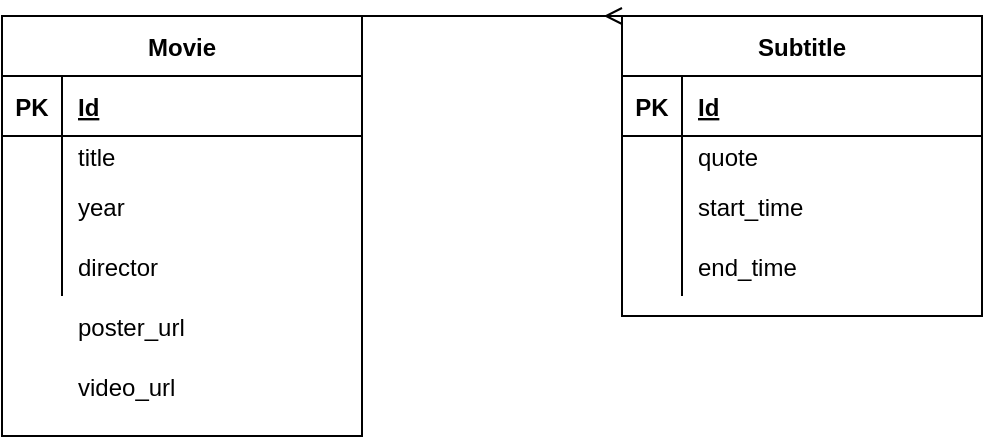 <mxfile version="14.6.1" type="device"><diagram id="YhMKdQ81VQxL6sEwkCYc" name="Page-1"><mxGraphModel dx="931" dy="709" grid="1" gridSize="10" guides="1" tooltips="1" connect="1" arrows="1" fold="1" page="1" pageScale="1" pageWidth="827" pageHeight="1169" math="0" shadow="0"><root><mxCell id="0"/><mxCell id="1" parent="0"/><mxCell id="7RITJj2fP0vJ0JKTpPGy-27" style="edgeStyle=orthogonalEdgeStyle;rounded=0;orthogonalLoop=1;jettySize=auto;html=1;exitX=1;exitY=0;exitDx=0;exitDy=0;entryX=0;entryY=0;entryDx=0;entryDy=0;startArrow=none;startFill=0;endArrow=ERmany;endFill=0;" parent="1" source="7RITJj2fP0vJ0JKTpPGy-1" target="7RITJj2fP0vJ0JKTpPGy-14" edge="1"><mxGeometry relative="1" as="geometry"><Array as="points"><mxPoint x="350" y="200"/><mxPoint x="350" y="200"/></Array></mxGeometry></mxCell><mxCell id="7RITJj2fP0vJ0JKTpPGy-1" value="Movie" style="shape=table;startSize=30;container=1;collapsible=1;childLayout=tableLayout;fixedRows=1;rowLines=0;fontStyle=1;align=center;resizeLast=1;" parent="1" vertex="1"><mxGeometry x="110" y="200" width="180" height="210" as="geometry"/></mxCell><mxCell id="7RITJj2fP0vJ0JKTpPGy-2" value="" style="shape=partialRectangle;collapsible=0;dropTarget=0;pointerEvents=0;fillColor=none;top=0;left=0;bottom=1;right=0;points=[[0,0.5],[1,0.5]];portConstraint=eastwest;" parent="7RITJj2fP0vJ0JKTpPGy-1" vertex="1"><mxGeometry y="30" width="180" height="30" as="geometry"/></mxCell><mxCell id="7RITJj2fP0vJ0JKTpPGy-3" value="PK" style="shape=partialRectangle;connectable=0;fillColor=none;top=0;left=0;bottom=0;right=0;fontStyle=1;overflow=hidden;" parent="7RITJj2fP0vJ0JKTpPGy-2" vertex="1"><mxGeometry width="30" height="30" as="geometry"/></mxCell><mxCell id="7RITJj2fP0vJ0JKTpPGy-4" value="Id" style="shape=partialRectangle;connectable=0;fillColor=none;top=0;left=0;bottom=0;right=0;align=left;spacingLeft=6;fontStyle=5;overflow=hidden;" parent="7RITJj2fP0vJ0JKTpPGy-2" vertex="1"><mxGeometry x="30" width="150" height="30" as="geometry"/></mxCell><mxCell id="7RITJj2fP0vJ0JKTpPGy-5" value="" style="shape=partialRectangle;collapsible=0;dropTarget=0;pointerEvents=0;fillColor=none;top=0;left=0;bottom=0;right=0;points=[[0,0.5],[1,0.5]];portConstraint=eastwest;" parent="7RITJj2fP0vJ0JKTpPGy-1" vertex="1"><mxGeometry y="60" width="180" height="20" as="geometry"/></mxCell><mxCell id="7RITJj2fP0vJ0JKTpPGy-6" value="" style="shape=partialRectangle;connectable=0;fillColor=none;top=0;left=0;bottom=0;right=0;editable=1;overflow=hidden;" parent="7RITJj2fP0vJ0JKTpPGy-5" vertex="1"><mxGeometry width="30" height="20" as="geometry"/></mxCell><mxCell id="7RITJj2fP0vJ0JKTpPGy-7" value="title" style="shape=partialRectangle;connectable=0;fillColor=none;top=0;left=0;bottom=0;right=0;align=left;spacingLeft=6;overflow=hidden;" parent="7RITJj2fP0vJ0JKTpPGy-5" vertex="1"><mxGeometry x="30" width="150" height="20" as="geometry"/></mxCell><mxCell id="7RITJj2fP0vJ0JKTpPGy-8" value="" style="shape=partialRectangle;collapsible=0;dropTarget=0;pointerEvents=0;fillColor=none;top=0;left=0;bottom=0;right=0;points=[[0,0.5],[1,0.5]];portConstraint=eastwest;" parent="7RITJj2fP0vJ0JKTpPGy-1" vertex="1"><mxGeometry y="80" width="180" height="30" as="geometry"/></mxCell><mxCell id="7RITJj2fP0vJ0JKTpPGy-9" value="" style="shape=partialRectangle;connectable=0;fillColor=none;top=0;left=0;bottom=0;right=0;editable=1;overflow=hidden;" parent="7RITJj2fP0vJ0JKTpPGy-8" vertex="1"><mxGeometry width="30" height="30" as="geometry"/></mxCell><mxCell id="7RITJj2fP0vJ0JKTpPGy-10" value="year" style="shape=partialRectangle;connectable=0;fillColor=none;top=0;left=0;bottom=0;right=0;align=left;spacingLeft=6;overflow=hidden;" parent="7RITJj2fP0vJ0JKTpPGy-8" vertex="1"><mxGeometry x="30" width="150" height="30" as="geometry"/></mxCell><mxCell id="7RITJj2fP0vJ0JKTpPGy-11" value="" style="shape=partialRectangle;collapsible=0;dropTarget=0;pointerEvents=0;fillColor=none;top=0;left=0;bottom=0;right=0;points=[[0,0.5],[1,0.5]];portConstraint=eastwest;" parent="7RITJj2fP0vJ0JKTpPGy-1" vertex="1"><mxGeometry y="110" width="180" height="30" as="geometry"/></mxCell><mxCell id="7RITJj2fP0vJ0JKTpPGy-12" value="" style="shape=partialRectangle;connectable=0;fillColor=none;top=0;left=0;bottom=0;right=0;editable=1;overflow=hidden;" parent="7RITJj2fP0vJ0JKTpPGy-11" vertex="1"><mxGeometry width="30" height="30" as="geometry"/></mxCell><mxCell id="7RITJj2fP0vJ0JKTpPGy-13" value="director" style="shape=partialRectangle;connectable=0;fillColor=none;top=0;left=0;bottom=0;right=0;align=left;spacingLeft=6;overflow=hidden;" parent="7RITJj2fP0vJ0JKTpPGy-11" vertex="1"><mxGeometry x="30" width="150" height="30" as="geometry"/></mxCell><mxCell id="7RITJj2fP0vJ0JKTpPGy-14" value="Subtitle" style="shape=table;startSize=30;container=1;collapsible=1;childLayout=tableLayout;fixedRows=1;rowLines=0;fontStyle=1;align=center;resizeLast=1;" parent="1" vertex="1"><mxGeometry x="420" y="200" width="180" height="150" as="geometry"/></mxCell><mxCell id="7RITJj2fP0vJ0JKTpPGy-15" value="" style="shape=partialRectangle;collapsible=0;dropTarget=0;pointerEvents=0;fillColor=none;top=0;left=0;bottom=1;right=0;points=[[0,0.5],[1,0.5]];portConstraint=eastwest;" parent="7RITJj2fP0vJ0JKTpPGy-14" vertex="1"><mxGeometry y="30" width="180" height="30" as="geometry"/></mxCell><mxCell id="7RITJj2fP0vJ0JKTpPGy-16" value="PK" style="shape=partialRectangle;connectable=0;fillColor=none;top=0;left=0;bottom=0;right=0;fontStyle=1;overflow=hidden;" parent="7RITJj2fP0vJ0JKTpPGy-15" vertex="1"><mxGeometry width="30" height="30" as="geometry"/></mxCell><mxCell id="7RITJj2fP0vJ0JKTpPGy-17" value="Id" style="shape=partialRectangle;connectable=0;fillColor=none;top=0;left=0;bottom=0;right=0;align=left;spacingLeft=6;fontStyle=5;overflow=hidden;" parent="7RITJj2fP0vJ0JKTpPGy-15" vertex="1"><mxGeometry x="30" width="150" height="30" as="geometry"/></mxCell><mxCell id="7RITJj2fP0vJ0JKTpPGy-18" value="" style="shape=partialRectangle;collapsible=0;dropTarget=0;pointerEvents=0;fillColor=none;top=0;left=0;bottom=0;right=0;points=[[0,0.5],[1,0.5]];portConstraint=eastwest;" parent="7RITJj2fP0vJ0JKTpPGy-14" vertex="1"><mxGeometry y="60" width="180" height="20" as="geometry"/></mxCell><mxCell id="7RITJj2fP0vJ0JKTpPGy-19" value="" style="shape=partialRectangle;connectable=0;fillColor=none;top=0;left=0;bottom=0;right=0;editable=1;overflow=hidden;" parent="7RITJj2fP0vJ0JKTpPGy-18" vertex="1"><mxGeometry width="30" height="20" as="geometry"/></mxCell><mxCell id="7RITJj2fP0vJ0JKTpPGy-20" value="quote" style="shape=partialRectangle;connectable=0;fillColor=none;top=0;left=0;bottom=0;right=0;align=left;spacingLeft=6;overflow=hidden;" parent="7RITJj2fP0vJ0JKTpPGy-18" vertex="1"><mxGeometry x="30" width="150" height="20" as="geometry"/></mxCell><mxCell id="7RITJj2fP0vJ0JKTpPGy-21" value="" style="shape=partialRectangle;collapsible=0;dropTarget=0;pointerEvents=0;fillColor=none;top=0;left=0;bottom=0;right=0;points=[[0,0.5],[1,0.5]];portConstraint=eastwest;" parent="7RITJj2fP0vJ0JKTpPGy-14" vertex="1"><mxGeometry y="80" width="180" height="30" as="geometry"/></mxCell><mxCell id="7RITJj2fP0vJ0JKTpPGy-22" value="" style="shape=partialRectangle;connectable=0;fillColor=none;top=0;left=0;bottom=0;right=0;editable=1;overflow=hidden;" parent="7RITJj2fP0vJ0JKTpPGy-21" vertex="1"><mxGeometry width="30" height="30" as="geometry"/></mxCell><mxCell id="7RITJj2fP0vJ0JKTpPGy-23" value="start_time" style="shape=partialRectangle;connectable=0;fillColor=none;top=0;left=0;bottom=0;right=0;align=left;spacingLeft=6;overflow=hidden;" parent="7RITJj2fP0vJ0JKTpPGy-21" vertex="1"><mxGeometry x="30" width="150" height="30" as="geometry"/></mxCell><mxCell id="7RITJj2fP0vJ0JKTpPGy-24" value="" style="shape=partialRectangle;collapsible=0;dropTarget=0;pointerEvents=0;fillColor=none;top=0;left=0;bottom=0;right=0;points=[[0,0.5],[1,0.5]];portConstraint=eastwest;" parent="7RITJj2fP0vJ0JKTpPGy-14" vertex="1"><mxGeometry y="110" width="180" height="30" as="geometry"/></mxCell><mxCell id="7RITJj2fP0vJ0JKTpPGy-25" value="" style="shape=partialRectangle;connectable=0;fillColor=none;top=0;left=0;bottom=0;right=0;editable=1;overflow=hidden;" parent="7RITJj2fP0vJ0JKTpPGy-24" vertex="1"><mxGeometry width="30" height="30" as="geometry"/></mxCell><mxCell id="7RITJj2fP0vJ0JKTpPGy-26" value="end_time" style="shape=partialRectangle;connectable=0;fillColor=none;top=0;left=0;bottom=0;right=0;align=left;spacingLeft=6;overflow=hidden;" parent="7RITJj2fP0vJ0JKTpPGy-24" vertex="1"><mxGeometry x="30" width="150" height="30" as="geometry"/></mxCell><mxCell id="PQXfHAyBR5F1WNQg4InP-1" value="" style="shape=partialRectangle;collapsible=0;dropTarget=0;pointerEvents=0;fillColor=none;top=0;left=0;bottom=0;right=0;points=[[0,0.5],[1,0.5]];portConstraint=eastwest;" vertex="1" parent="1"><mxGeometry x="110" y="340" width="180" height="30" as="geometry"/></mxCell><mxCell id="PQXfHAyBR5F1WNQg4InP-2" value="" style="shape=partialRectangle;connectable=0;fillColor=none;top=0;left=0;bottom=0;right=0;editable=1;overflow=hidden;" vertex="1" parent="PQXfHAyBR5F1WNQg4InP-1"><mxGeometry width="30" height="30" as="geometry"/></mxCell><mxCell id="PQXfHAyBR5F1WNQg4InP-3" value="poster_url" style="shape=partialRectangle;connectable=0;fillColor=none;top=0;left=0;bottom=0;right=0;align=left;spacingLeft=6;overflow=hidden;" vertex="1" parent="PQXfHAyBR5F1WNQg4InP-1"><mxGeometry x="30" width="150" height="30" as="geometry"/></mxCell><mxCell id="PQXfHAyBR5F1WNQg4InP-4" value="" style="shape=partialRectangle;collapsible=0;dropTarget=0;pointerEvents=0;fillColor=none;top=0;left=0;bottom=0;right=0;points=[[0,0.5],[1,0.5]];portConstraint=eastwest;" vertex="1" parent="1"><mxGeometry x="110" y="370" width="180" height="30" as="geometry"/></mxCell><mxCell id="PQXfHAyBR5F1WNQg4InP-5" value="" style="shape=partialRectangle;connectable=0;fillColor=none;top=0;left=0;bottom=0;right=0;editable=1;overflow=hidden;" vertex="1" parent="PQXfHAyBR5F1WNQg4InP-4"><mxGeometry width="30" height="30" as="geometry"/></mxCell><mxCell id="PQXfHAyBR5F1WNQg4InP-6" value="video_url" style="shape=partialRectangle;connectable=0;fillColor=none;top=0;left=0;bottom=0;right=0;align=left;spacingLeft=6;overflow=hidden;" vertex="1" parent="PQXfHAyBR5F1WNQg4InP-4"><mxGeometry x="30" width="150" height="30" as="geometry"/></mxCell></root></mxGraphModel></diagram></mxfile>